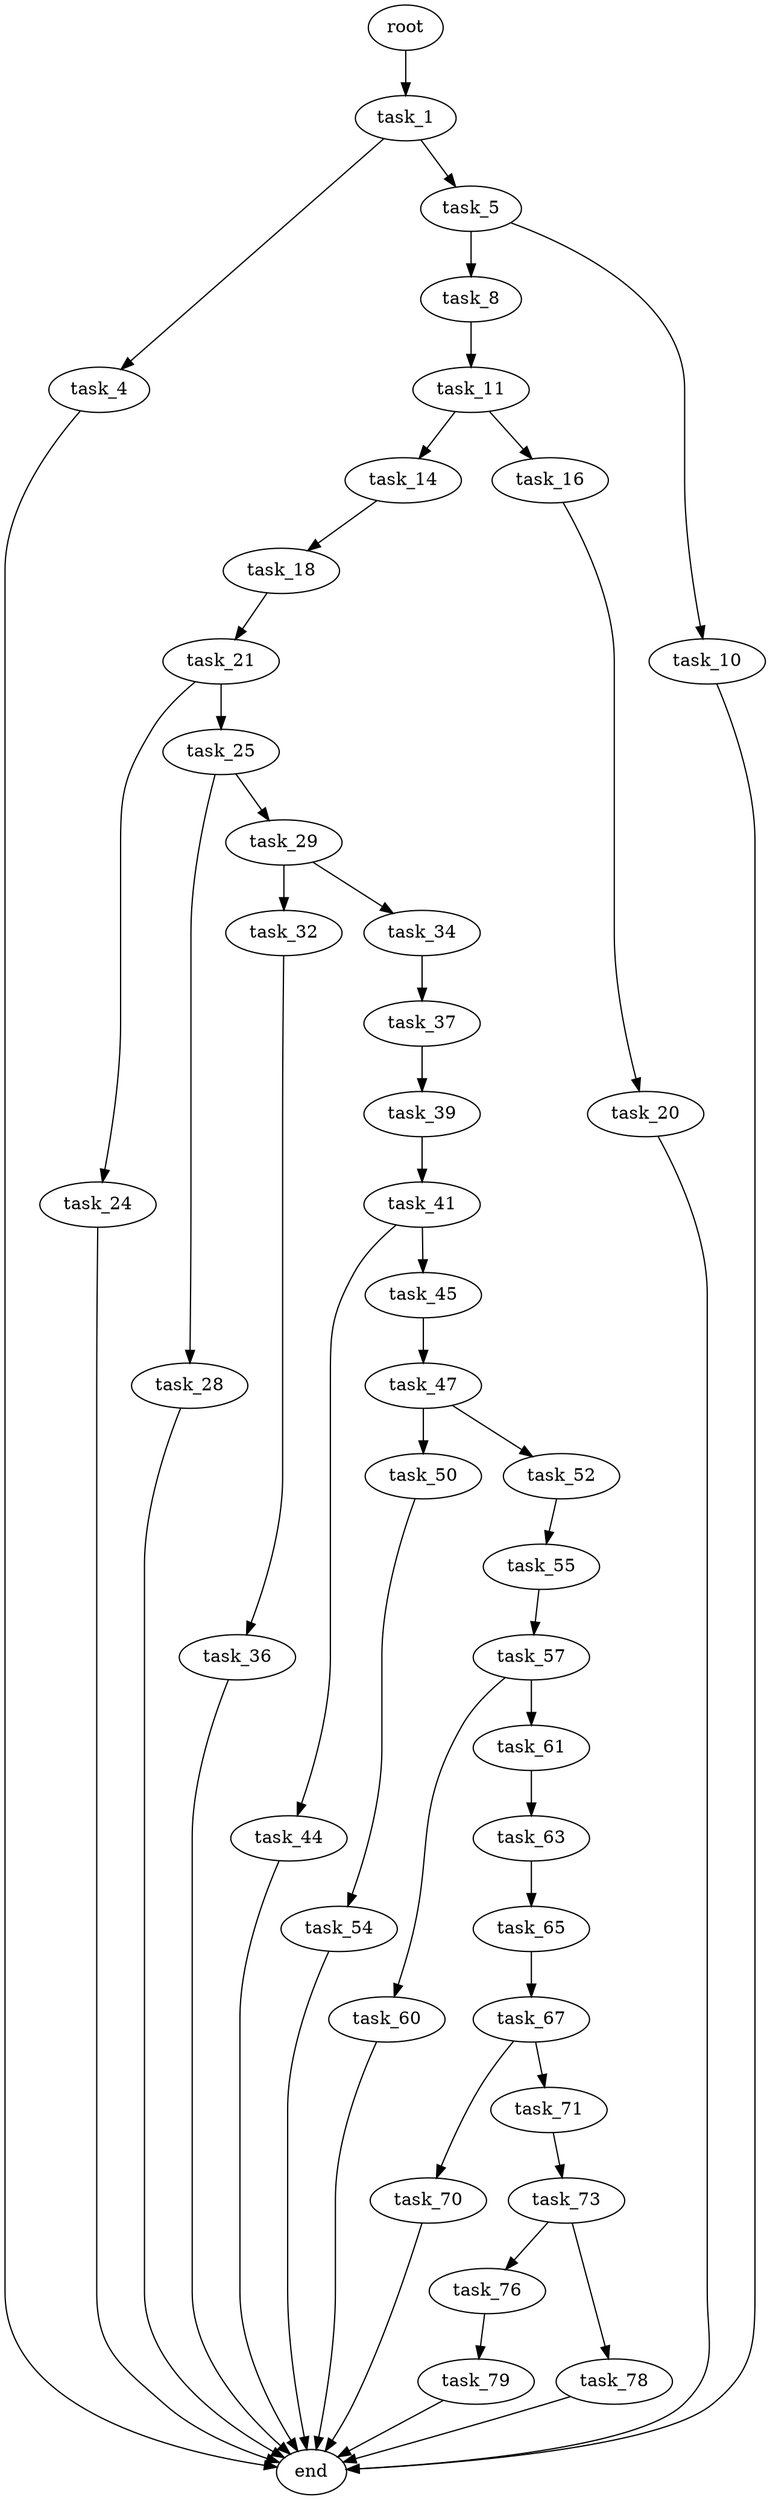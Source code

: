 digraph G {
  root [size="0.000000"];
  task_1 [size="12932909482.000000"];
  task_4 [size="231928233984.000000"];
  task_5 [size="644374873342.000000"];
  task_8 [size="35964955583.000000"];
  task_10 [size="499674233088.000000"];
  task_11 [size="782757789696.000000"];
  task_14 [size="355230795631.000000"];
  task_16 [size="1011583011549.000000"];
  task_18 [size="1059371964143.000000"];
  task_20 [size="68719476736.000000"];
  task_21 [size="1073741824000.000000"];
  task_24 [size="782757789696.000000"];
  task_25 [size="418164185320.000000"];
  task_28 [size="231928233984.000000"];
  task_29 [size="149248022905.000000"];
  task_32 [size="18997644401.000000"];
  task_34 [size="8589934592.000000"];
  task_36 [size="13509843624.000000"];
  task_37 [size="368293445632.000000"];
  task_39 [size="27763118143.000000"];
  task_41 [size="951455251831.000000"];
  task_44 [size="191509047821.000000"];
  task_45 [size="323972337239.000000"];
  task_47 [size="8589934592.000000"];
  task_50 [size="658444418.000000"];
  task_52 [size="77660424812.000000"];
  task_54 [size="368293445632.000000"];
  task_55 [size="34210996844.000000"];
  task_57 [size="34666215821.000000"];
  task_60 [size="8589934592.000000"];
  task_61 [size="447605680319.000000"];
  task_63 [size="7397332129.000000"];
  task_65 [size="5529902724.000000"];
  task_67 [size="28991029248.000000"];
  task_70 [size="3226409644.000000"];
  task_71 [size="549755813888.000000"];
  task_73 [size="186539516457.000000"];
  task_76 [size="24463162827.000000"];
  task_78 [size="34104850154.000000"];
  task_79 [size="782757789696.000000"];
  end [size="0.000000"];

  root -> task_1 [size="1.000000"];
  task_1 -> task_4 [size="536870912.000000"];
  task_1 -> task_5 [size="536870912.000000"];
  task_4 -> end [size="1.000000"];
  task_5 -> task_8 [size="679477248.000000"];
  task_5 -> task_10 [size="679477248.000000"];
  task_8 -> task_11 [size="838860800.000000"];
  task_10 -> end [size="1.000000"];
  task_11 -> task_14 [size="679477248.000000"];
  task_11 -> task_16 [size="679477248.000000"];
  task_14 -> task_18 [size="301989888.000000"];
  task_16 -> task_20 [size="838860800.000000"];
  task_18 -> task_21 [size="838860800.000000"];
  task_20 -> end [size="1.000000"];
  task_21 -> task_24 [size="838860800.000000"];
  task_21 -> task_25 [size="838860800.000000"];
  task_24 -> end [size="1.000000"];
  task_25 -> task_28 [size="838860800.000000"];
  task_25 -> task_29 [size="838860800.000000"];
  task_28 -> end [size="1.000000"];
  task_29 -> task_32 [size="209715200.000000"];
  task_29 -> task_34 [size="209715200.000000"];
  task_32 -> task_36 [size="679477248.000000"];
  task_34 -> task_37 [size="33554432.000000"];
  task_36 -> end [size="1.000000"];
  task_37 -> task_39 [size="411041792.000000"];
  task_39 -> task_41 [size="536870912.000000"];
  task_41 -> task_44 [size="679477248.000000"];
  task_41 -> task_45 [size="679477248.000000"];
  task_44 -> end [size="1.000000"];
  task_45 -> task_47 [size="536870912.000000"];
  task_47 -> task_50 [size="33554432.000000"];
  task_47 -> task_52 [size="33554432.000000"];
  task_50 -> task_54 [size="33554432.000000"];
  task_52 -> task_55 [size="75497472.000000"];
  task_54 -> end [size="1.000000"];
  task_55 -> task_57 [size="536870912.000000"];
  task_57 -> task_60 [size="838860800.000000"];
  task_57 -> task_61 [size="838860800.000000"];
  task_60 -> end [size="1.000000"];
  task_61 -> task_63 [size="301989888.000000"];
  task_63 -> task_65 [size="33554432.000000"];
  task_65 -> task_67 [size="301989888.000000"];
  task_67 -> task_70 [size="75497472.000000"];
  task_67 -> task_71 [size="75497472.000000"];
  task_70 -> end [size="1.000000"];
  task_71 -> task_73 [size="536870912.000000"];
  task_73 -> task_76 [size="838860800.000000"];
  task_73 -> task_78 [size="838860800.000000"];
  task_76 -> task_79 [size="411041792.000000"];
  task_78 -> end [size="1.000000"];
  task_79 -> end [size="1.000000"];
}
